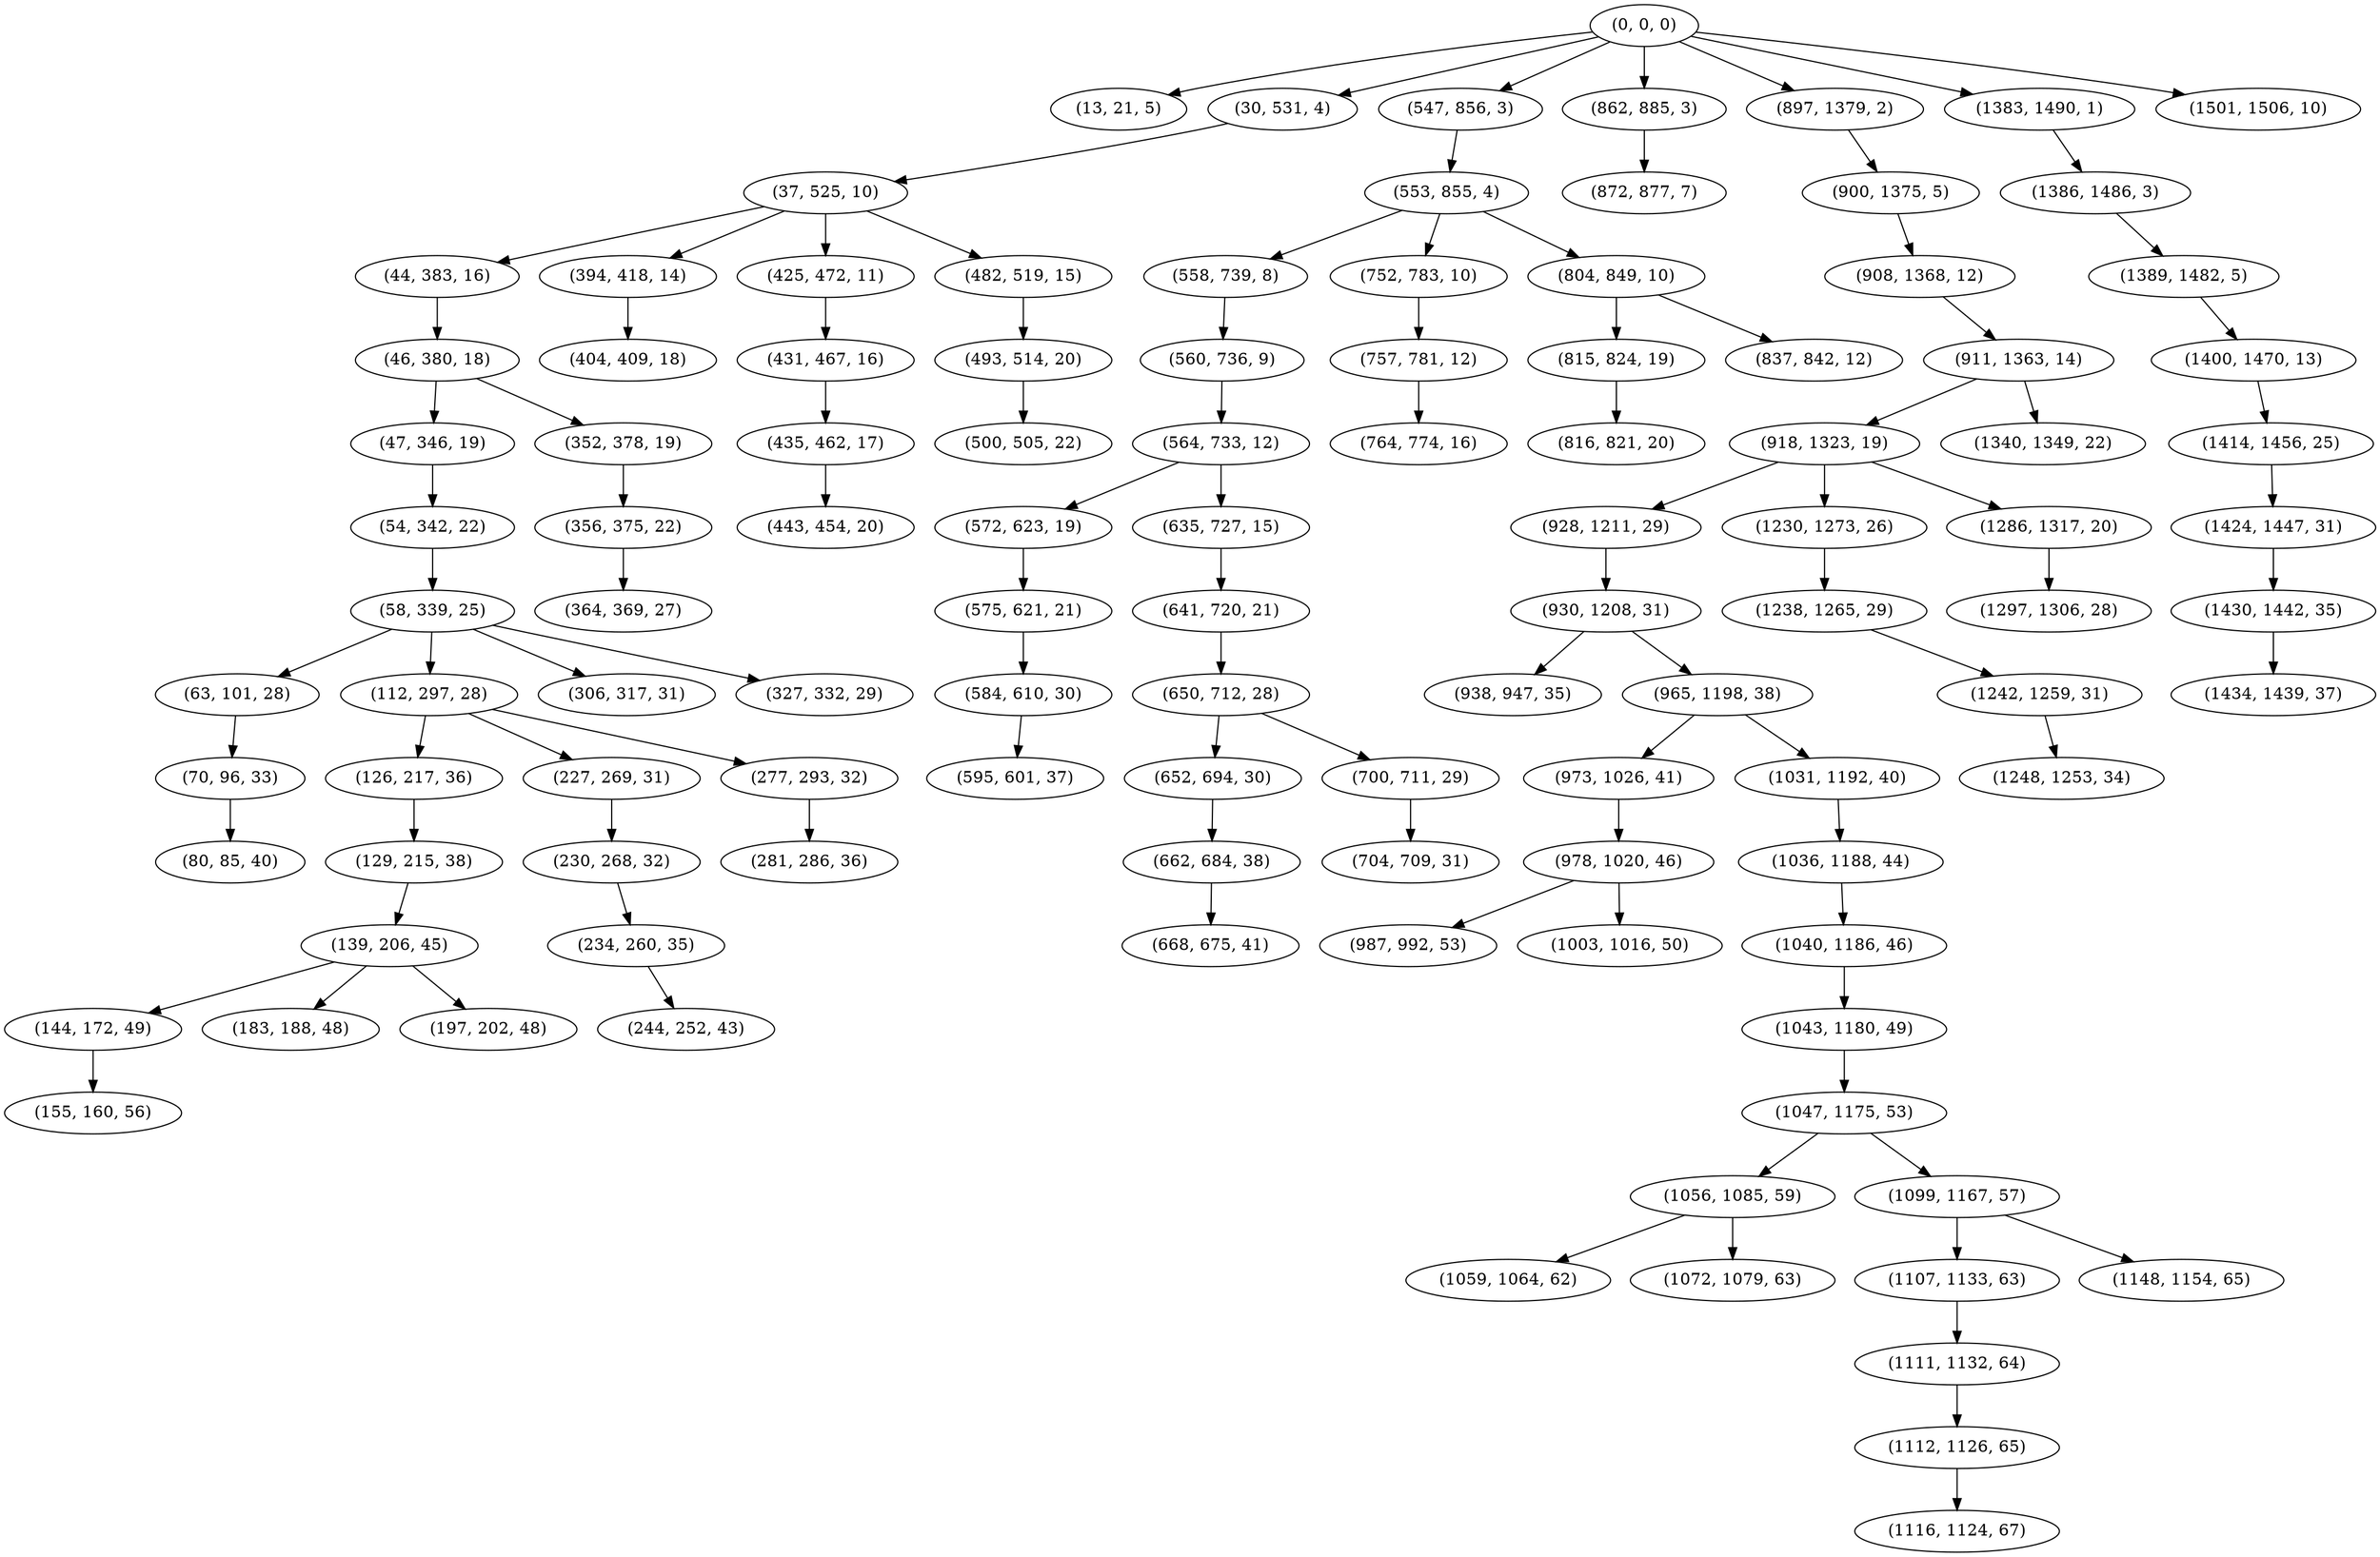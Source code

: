 digraph tree {
    "(0, 0, 0)";
    "(13, 21, 5)";
    "(30, 531, 4)";
    "(37, 525, 10)";
    "(44, 383, 16)";
    "(46, 380, 18)";
    "(47, 346, 19)";
    "(54, 342, 22)";
    "(58, 339, 25)";
    "(63, 101, 28)";
    "(70, 96, 33)";
    "(80, 85, 40)";
    "(112, 297, 28)";
    "(126, 217, 36)";
    "(129, 215, 38)";
    "(139, 206, 45)";
    "(144, 172, 49)";
    "(155, 160, 56)";
    "(183, 188, 48)";
    "(197, 202, 48)";
    "(227, 269, 31)";
    "(230, 268, 32)";
    "(234, 260, 35)";
    "(244, 252, 43)";
    "(277, 293, 32)";
    "(281, 286, 36)";
    "(306, 317, 31)";
    "(327, 332, 29)";
    "(352, 378, 19)";
    "(356, 375, 22)";
    "(364, 369, 27)";
    "(394, 418, 14)";
    "(404, 409, 18)";
    "(425, 472, 11)";
    "(431, 467, 16)";
    "(435, 462, 17)";
    "(443, 454, 20)";
    "(482, 519, 15)";
    "(493, 514, 20)";
    "(500, 505, 22)";
    "(547, 856, 3)";
    "(553, 855, 4)";
    "(558, 739, 8)";
    "(560, 736, 9)";
    "(564, 733, 12)";
    "(572, 623, 19)";
    "(575, 621, 21)";
    "(584, 610, 30)";
    "(595, 601, 37)";
    "(635, 727, 15)";
    "(641, 720, 21)";
    "(650, 712, 28)";
    "(652, 694, 30)";
    "(662, 684, 38)";
    "(668, 675, 41)";
    "(700, 711, 29)";
    "(704, 709, 31)";
    "(752, 783, 10)";
    "(757, 781, 12)";
    "(764, 774, 16)";
    "(804, 849, 10)";
    "(815, 824, 19)";
    "(816, 821, 20)";
    "(837, 842, 12)";
    "(862, 885, 3)";
    "(872, 877, 7)";
    "(897, 1379, 2)";
    "(900, 1375, 5)";
    "(908, 1368, 12)";
    "(911, 1363, 14)";
    "(918, 1323, 19)";
    "(928, 1211, 29)";
    "(930, 1208, 31)";
    "(938, 947, 35)";
    "(965, 1198, 38)";
    "(973, 1026, 41)";
    "(978, 1020, 46)";
    "(987, 992, 53)";
    "(1003, 1016, 50)";
    "(1031, 1192, 40)";
    "(1036, 1188, 44)";
    "(1040, 1186, 46)";
    "(1043, 1180, 49)";
    "(1047, 1175, 53)";
    "(1056, 1085, 59)";
    "(1059, 1064, 62)";
    "(1072, 1079, 63)";
    "(1099, 1167, 57)";
    "(1107, 1133, 63)";
    "(1111, 1132, 64)";
    "(1112, 1126, 65)";
    "(1116, 1124, 67)";
    "(1148, 1154, 65)";
    "(1230, 1273, 26)";
    "(1238, 1265, 29)";
    "(1242, 1259, 31)";
    "(1248, 1253, 34)";
    "(1286, 1317, 20)";
    "(1297, 1306, 28)";
    "(1340, 1349, 22)";
    "(1383, 1490, 1)";
    "(1386, 1486, 3)";
    "(1389, 1482, 5)";
    "(1400, 1470, 13)";
    "(1414, 1456, 25)";
    "(1424, 1447, 31)";
    "(1430, 1442, 35)";
    "(1434, 1439, 37)";
    "(1501, 1506, 10)";
    "(0, 0, 0)" -> "(13, 21, 5)";
    "(0, 0, 0)" -> "(30, 531, 4)";
    "(0, 0, 0)" -> "(547, 856, 3)";
    "(0, 0, 0)" -> "(862, 885, 3)";
    "(0, 0, 0)" -> "(897, 1379, 2)";
    "(0, 0, 0)" -> "(1383, 1490, 1)";
    "(0, 0, 0)" -> "(1501, 1506, 10)";
    "(30, 531, 4)" -> "(37, 525, 10)";
    "(37, 525, 10)" -> "(44, 383, 16)";
    "(37, 525, 10)" -> "(394, 418, 14)";
    "(37, 525, 10)" -> "(425, 472, 11)";
    "(37, 525, 10)" -> "(482, 519, 15)";
    "(44, 383, 16)" -> "(46, 380, 18)";
    "(46, 380, 18)" -> "(47, 346, 19)";
    "(46, 380, 18)" -> "(352, 378, 19)";
    "(47, 346, 19)" -> "(54, 342, 22)";
    "(54, 342, 22)" -> "(58, 339, 25)";
    "(58, 339, 25)" -> "(63, 101, 28)";
    "(58, 339, 25)" -> "(112, 297, 28)";
    "(58, 339, 25)" -> "(306, 317, 31)";
    "(58, 339, 25)" -> "(327, 332, 29)";
    "(63, 101, 28)" -> "(70, 96, 33)";
    "(70, 96, 33)" -> "(80, 85, 40)";
    "(112, 297, 28)" -> "(126, 217, 36)";
    "(112, 297, 28)" -> "(227, 269, 31)";
    "(112, 297, 28)" -> "(277, 293, 32)";
    "(126, 217, 36)" -> "(129, 215, 38)";
    "(129, 215, 38)" -> "(139, 206, 45)";
    "(139, 206, 45)" -> "(144, 172, 49)";
    "(139, 206, 45)" -> "(183, 188, 48)";
    "(139, 206, 45)" -> "(197, 202, 48)";
    "(144, 172, 49)" -> "(155, 160, 56)";
    "(227, 269, 31)" -> "(230, 268, 32)";
    "(230, 268, 32)" -> "(234, 260, 35)";
    "(234, 260, 35)" -> "(244, 252, 43)";
    "(277, 293, 32)" -> "(281, 286, 36)";
    "(352, 378, 19)" -> "(356, 375, 22)";
    "(356, 375, 22)" -> "(364, 369, 27)";
    "(394, 418, 14)" -> "(404, 409, 18)";
    "(425, 472, 11)" -> "(431, 467, 16)";
    "(431, 467, 16)" -> "(435, 462, 17)";
    "(435, 462, 17)" -> "(443, 454, 20)";
    "(482, 519, 15)" -> "(493, 514, 20)";
    "(493, 514, 20)" -> "(500, 505, 22)";
    "(547, 856, 3)" -> "(553, 855, 4)";
    "(553, 855, 4)" -> "(558, 739, 8)";
    "(553, 855, 4)" -> "(752, 783, 10)";
    "(553, 855, 4)" -> "(804, 849, 10)";
    "(558, 739, 8)" -> "(560, 736, 9)";
    "(560, 736, 9)" -> "(564, 733, 12)";
    "(564, 733, 12)" -> "(572, 623, 19)";
    "(564, 733, 12)" -> "(635, 727, 15)";
    "(572, 623, 19)" -> "(575, 621, 21)";
    "(575, 621, 21)" -> "(584, 610, 30)";
    "(584, 610, 30)" -> "(595, 601, 37)";
    "(635, 727, 15)" -> "(641, 720, 21)";
    "(641, 720, 21)" -> "(650, 712, 28)";
    "(650, 712, 28)" -> "(652, 694, 30)";
    "(650, 712, 28)" -> "(700, 711, 29)";
    "(652, 694, 30)" -> "(662, 684, 38)";
    "(662, 684, 38)" -> "(668, 675, 41)";
    "(700, 711, 29)" -> "(704, 709, 31)";
    "(752, 783, 10)" -> "(757, 781, 12)";
    "(757, 781, 12)" -> "(764, 774, 16)";
    "(804, 849, 10)" -> "(815, 824, 19)";
    "(804, 849, 10)" -> "(837, 842, 12)";
    "(815, 824, 19)" -> "(816, 821, 20)";
    "(862, 885, 3)" -> "(872, 877, 7)";
    "(897, 1379, 2)" -> "(900, 1375, 5)";
    "(900, 1375, 5)" -> "(908, 1368, 12)";
    "(908, 1368, 12)" -> "(911, 1363, 14)";
    "(911, 1363, 14)" -> "(918, 1323, 19)";
    "(911, 1363, 14)" -> "(1340, 1349, 22)";
    "(918, 1323, 19)" -> "(928, 1211, 29)";
    "(918, 1323, 19)" -> "(1230, 1273, 26)";
    "(918, 1323, 19)" -> "(1286, 1317, 20)";
    "(928, 1211, 29)" -> "(930, 1208, 31)";
    "(930, 1208, 31)" -> "(938, 947, 35)";
    "(930, 1208, 31)" -> "(965, 1198, 38)";
    "(965, 1198, 38)" -> "(973, 1026, 41)";
    "(965, 1198, 38)" -> "(1031, 1192, 40)";
    "(973, 1026, 41)" -> "(978, 1020, 46)";
    "(978, 1020, 46)" -> "(987, 992, 53)";
    "(978, 1020, 46)" -> "(1003, 1016, 50)";
    "(1031, 1192, 40)" -> "(1036, 1188, 44)";
    "(1036, 1188, 44)" -> "(1040, 1186, 46)";
    "(1040, 1186, 46)" -> "(1043, 1180, 49)";
    "(1043, 1180, 49)" -> "(1047, 1175, 53)";
    "(1047, 1175, 53)" -> "(1056, 1085, 59)";
    "(1047, 1175, 53)" -> "(1099, 1167, 57)";
    "(1056, 1085, 59)" -> "(1059, 1064, 62)";
    "(1056, 1085, 59)" -> "(1072, 1079, 63)";
    "(1099, 1167, 57)" -> "(1107, 1133, 63)";
    "(1099, 1167, 57)" -> "(1148, 1154, 65)";
    "(1107, 1133, 63)" -> "(1111, 1132, 64)";
    "(1111, 1132, 64)" -> "(1112, 1126, 65)";
    "(1112, 1126, 65)" -> "(1116, 1124, 67)";
    "(1230, 1273, 26)" -> "(1238, 1265, 29)";
    "(1238, 1265, 29)" -> "(1242, 1259, 31)";
    "(1242, 1259, 31)" -> "(1248, 1253, 34)";
    "(1286, 1317, 20)" -> "(1297, 1306, 28)";
    "(1383, 1490, 1)" -> "(1386, 1486, 3)";
    "(1386, 1486, 3)" -> "(1389, 1482, 5)";
    "(1389, 1482, 5)" -> "(1400, 1470, 13)";
    "(1400, 1470, 13)" -> "(1414, 1456, 25)";
    "(1414, 1456, 25)" -> "(1424, 1447, 31)";
    "(1424, 1447, 31)" -> "(1430, 1442, 35)";
    "(1430, 1442, 35)" -> "(1434, 1439, 37)";
}
